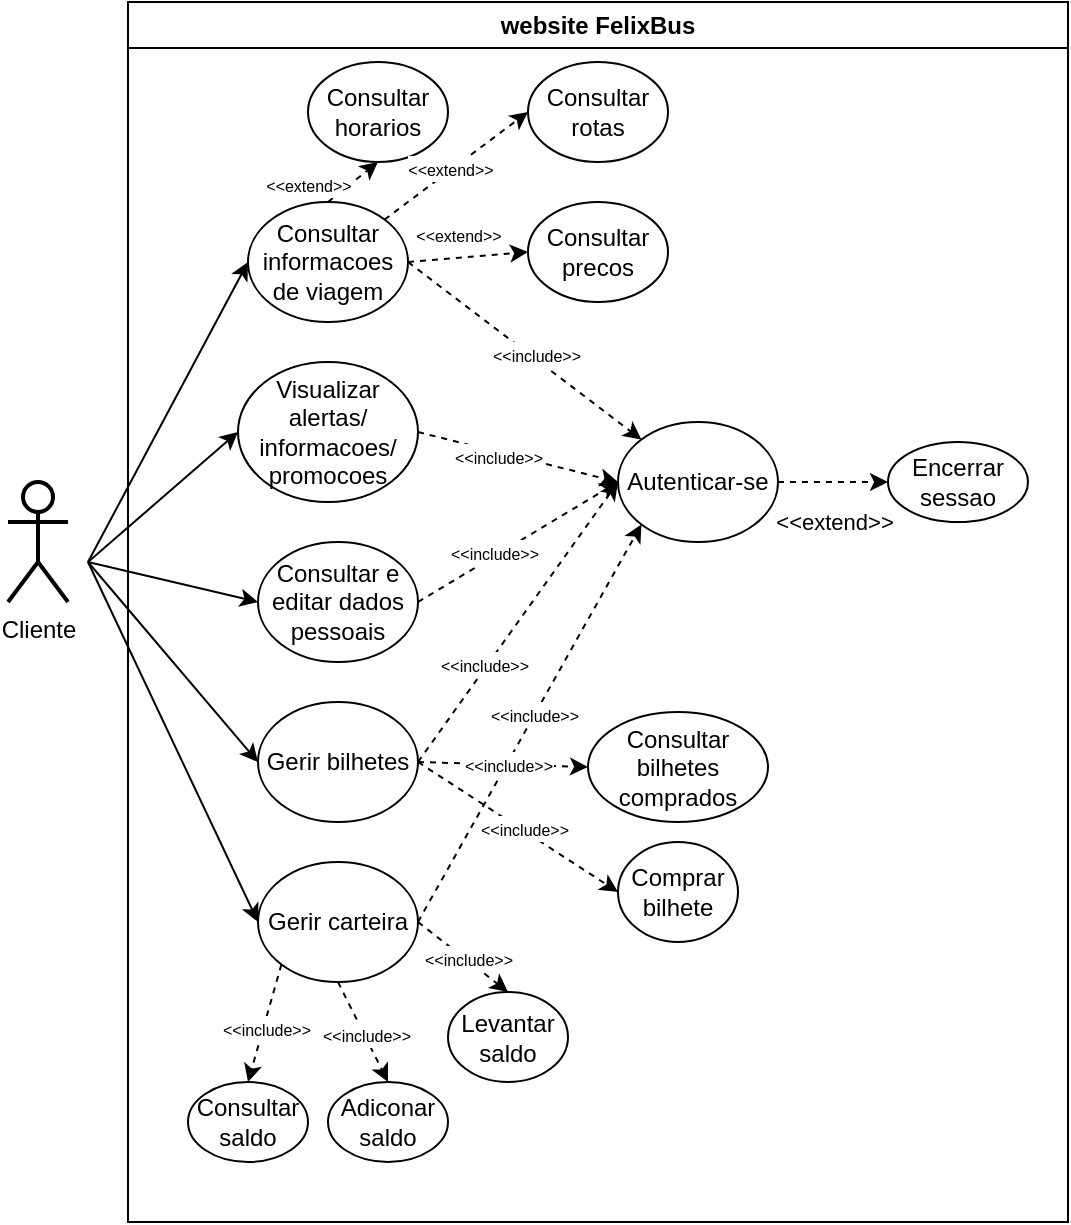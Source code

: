<mxfile version="26.2.13">
  <diagram name="Page-1" id="Ky_NxfQnBmBwwMIMv_-A">
    <mxGraphModel dx="234" dy="315" grid="1" gridSize="10" guides="1" tooltips="1" connect="1" arrows="1" fold="1" page="1" pageScale="1" pageWidth="850" pageHeight="1100" math="0" shadow="0">
      <root>
        <mxCell id="0" />
        <mxCell id="1" parent="0" />
        <mxCell id="JPdLuo9PhUIrSg_-qimx-1" value="Cliente" style="shape=umlActor;verticalLabelPosition=bottom;verticalAlign=top;html=1;outlineConnect=0;strokeWidth=2;" parent="1" vertex="1">
          <mxGeometry x="40" y="280" width="30" height="60" as="geometry" />
        </mxCell>
        <mxCell id="JPdLuo9PhUIrSg_-qimx-3" value="website FelixBus" style="swimlane;whiteSpace=wrap;html=1;" parent="1" vertex="1">
          <mxGeometry x="100" y="40" width="470" height="610" as="geometry" />
        </mxCell>
        <mxCell id="JPdLuo9PhUIrSg_-qimx-4" value="Consultar informacoes de viagem" style="ellipse;whiteSpace=wrap;html=1;" parent="JPdLuo9PhUIrSg_-qimx-3" vertex="1">
          <mxGeometry x="60" y="100" width="80" height="60" as="geometry" />
        </mxCell>
        <mxCell id="JPdLuo9PhUIrSg_-qimx-5" value="Visualizar alertas/ informacoes/ promocoes" style="ellipse;whiteSpace=wrap;html=1;" parent="JPdLuo9PhUIrSg_-qimx-3" vertex="1">
          <mxGeometry x="55" y="180" width="90" height="70" as="geometry" />
        </mxCell>
        <mxCell id="JPdLuo9PhUIrSg_-qimx-6" value="Consultar e editar dados pessoais" style="ellipse;whiteSpace=wrap;html=1;" parent="JPdLuo9PhUIrSg_-qimx-3" vertex="1">
          <mxGeometry x="65" y="270" width="80" height="60" as="geometry" />
        </mxCell>
        <mxCell id="JPdLuo9PhUIrSg_-qimx-7" value="Gerir bilhetes" style="ellipse;whiteSpace=wrap;html=1;" parent="JPdLuo9PhUIrSg_-qimx-3" vertex="1">
          <mxGeometry x="65" y="350" width="80" height="60" as="geometry" />
        </mxCell>
        <mxCell id="JPdLuo9PhUIrSg_-qimx-8" value="Gerir carteira" style="ellipse;whiteSpace=wrap;html=1;" parent="JPdLuo9PhUIrSg_-qimx-3" vertex="1">
          <mxGeometry x="65" y="430" width="80" height="60" as="geometry" />
        </mxCell>
        <mxCell id="JPdLuo9PhUIrSg_-qimx-9" value="Autenticar-se" style="ellipse;whiteSpace=wrap;html=1;" parent="JPdLuo9PhUIrSg_-qimx-3" vertex="1">
          <mxGeometry x="245" y="210" width="80" height="60" as="geometry" />
        </mxCell>
        <mxCell id="JPdLuo9PhUIrSg_-qimx-17" value="Encerrar sessao" style="ellipse;whiteSpace=wrap;html=1;" parent="JPdLuo9PhUIrSg_-qimx-3" vertex="1">
          <mxGeometry x="380" y="220" width="70" height="40" as="geometry" />
        </mxCell>
        <mxCell id="JPdLuo9PhUIrSg_-qimx-23" value="" style="endArrow=classic;html=1;rounded=0;dashed=1;exitX=1;exitY=0.5;exitDx=0;exitDy=0;entryX=0;entryY=0;entryDx=0;entryDy=0;" parent="JPdLuo9PhUIrSg_-qimx-3" source="JPdLuo9PhUIrSg_-qimx-4" target="JPdLuo9PhUIrSg_-qimx-9" edge="1">
          <mxGeometry width="50" height="50" relative="1" as="geometry">
            <mxPoint x="200" y="300" as="sourcePoint" />
            <mxPoint x="250" y="250" as="targetPoint" />
          </mxGeometry>
        </mxCell>
        <mxCell id="JPdLuo9PhUIrSg_-qimx-28" value="&lt;font style=&quot;font-size: 8px;&quot;&gt;&amp;lt;&amp;lt;include&amp;gt;&amp;gt;&lt;/font&gt;" style="edgeLabel;html=1;align=center;verticalAlign=middle;resizable=0;points=[];" parent="JPdLuo9PhUIrSg_-qimx-23" vertex="1" connectable="0">
          <mxGeometry x="0.065" y="2" relative="1" as="geometry">
            <mxPoint as="offset" />
          </mxGeometry>
        </mxCell>
        <mxCell id="JPdLuo9PhUIrSg_-qimx-24" value="" style="endArrow=classic;html=1;rounded=0;dashed=1;exitX=1;exitY=0.5;exitDx=0;exitDy=0;entryX=0;entryY=0.5;entryDx=0;entryDy=0;" parent="JPdLuo9PhUIrSg_-qimx-3" source="JPdLuo9PhUIrSg_-qimx-5" target="JPdLuo9PhUIrSg_-qimx-9" edge="1">
          <mxGeometry width="50" height="50" relative="1" as="geometry">
            <mxPoint x="150" y="96" as="sourcePoint" />
            <mxPoint x="266" y="255" as="targetPoint" />
          </mxGeometry>
        </mxCell>
        <mxCell id="JPdLuo9PhUIrSg_-qimx-29" value="&lt;font style=&quot;font-size: 8px;&quot;&gt;&amp;lt;&amp;lt;include&amp;gt;&amp;gt;&lt;/font&gt;" style="edgeLabel;html=1;align=center;verticalAlign=middle;resizable=0;points=[];" parent="JPdLuo9PhUIrSg_-qimx-24" vertex="1" connectable="0">
          <mxGeometry x="-0.207" y="-2" relative="1" as="geometry">
            <mxPoint as="offset" />
          </mxGeometry>
        </mxCell>
        <mxCell id="JPdLuo9PhUIrSg_-qimx-25" value="" style="endArrow=classic;html=1;rounded=0;dashed=1;exitX=1;exitY=0.5;exitDx=0;exitDy=0;entryX=0;entryY=0.5;entryDx=0;entryDy=0;" parent="JPdLuo9PhUIrSg_-qimx-3" source="JPdLuo9PhUIrSg_-qimx-6" target="JPdLuo9PhUIrSg_-qimx-9" edge="1">
          <mxGeometry width="50" height="50" relative="1" as="geometry">
            <mxPoint x="155" y="155" as="sourcePoint" />
            <mxPoint x="255" y="260" as="targetPoint" />
          </mxGeometry>
        </mxCell>
        <mxCell id="JPdLuo9PhUIrSg_-qimx-30" value="&lt;font style=&quot;font-size: 8px;&quot;&gt;&amp;lt;&amp;lt;include&amp;gt;&amp;gt;&lt;/font&gt;" style="edgeLabel;html=1;align=center;verticalAlign=middle;resizable=0;points=[];" parent="JPdLuo9PhUIrSg_-qimx-25" vertex="1" connectable="0">
          <mxGeometry x="-0.225" y="2" relative="1" as="geometry">
            <mxPoint as="offset" />
          </mxGeometry>
        </mxCell>
        <mxCell id="JPdLuo9PhUIrSg_-qimx-26" value="" style="endArrow=classic;html=1;rounded=0;dashed=1;exitX=1;exitY=0.5;exitDx=0;exitDy=0;entryX=0;entryY=0.5;entryDx=0;entryDy=0;fontStyle=1" parent="JPdLuo9PhUIrSg_-qimx-3" source="JPdLuo9PhUIrSg_-qimx-7" target="JPdLuo9PhUIrSg_-qimx-9" edge="1">
          <mxGeometry width="50" height="50" relative="1" as="geometry">
            <mxPoint x="145" y="265" as="sourcePoint" />
            <mxPoint x="250" y="295" as="targetPoint" />
          </mxGeometry>
        </mxCell>
        <mxCell id="JPdLuo9PhUIrSg_-qimx-31" value="&lt;font style=&quot;font-size: 8px;&quot;&gt;&amp;lt;&amp;lt;include&amp;gt;&amp;gt;&lt;/font&gt;" style="edgeLabel;html=1;align=center;verticalAlign=middle;resizable=0;points=[];" parent="JPdLuo9PhUIrSg_-qimx-26" vertex="1" connectable="0">
          <mxGeometry x="-0.318" y="2" relative="1" as="geometry">
            <mxPoint as="offset" />
          </mxGeometry>
        </mxCell>
        <mxCell id="JPdLuo9PhUIrSg_-qimx-27" value="" style="endArrow=classic;html=1;rounded=0;dashed=1;exitX=1;exitY=0.5;exitDx=0;exitDy=0;entryX=0;entryY=1;entryDx=0;entryDy=0;fontStyle=1" parent="JPdLuo9PhUIrSg_-qimx-3" source="JPdLuo9PhUIrSg_-qimx-8" target="JPdLuo9PhUIrSg_-qimx-9" edge="1">
          <mxGeometry width="50" height="50" relative="1" as="geometry">
            <mxPoint x="150" y="290" as="sourcePoint" />
            <mxPoint x="266" y="271" as="targetPoint" />
          </mxGeometry>
        </mxCell>
        <mxCell id="JPdLuo9PhUIrSg_-qimx-32" value="&lt;font style=&quot;font-size: 8px;&quot;&gt;&amp;lt;&amp;lt;include&amp;gt;&amp;gt;&lt;/font&gt;" style="edgeLabel;html=1;align=center;verticalAlign=middle;resizable=0;points=[];" parent="JPdLuo9PhUIrSg_-qimx-27" vertex="1" connectable="0">
          <mxGeometry x="0.044" y="1" relative="1" as="geometry">
            <mxPoint as="offset" />
          </mxGeometry>
        </mxCell>
        <mxCell id="JPdLuo9PhUIrSg_-qimx-33" value="" style="endArrow=classic;html=1;rounded=0;exitX=1;exitY=0.5;exitDx=0;exitDy=0;entryX=0;entryY=0.5;entryDx=0;entryDy=0;dashed=1;" parent="JPdLuo9PhUIrSg_-qimx-3" source="JPdLuo9PhUIrSg_-qimx-9" target="JPdLuo9PhUIrSg_-qimx-17" edge="1">
          <mxGeometry width="50" height="50" relative="1" as="geometry">
            <mxPoint x="320" y="350" as="sourcePoint" />
            <mxPoint x="370" y="300" as="targetPoint" />
          </mxGeometry>
        </mxCell>
        <mxCell id="JPdLuo9PhUIrSg_-qimx-34" value="&amp;lt;&amp;lt;extend&amp;gt;&amp;gt;" style="edgeLabel;html=1;align=center;verticalAlign=middle;resizable=0;points=[];" parent="JPdLuo9PhUIrSg_-qimx-33" vertex="1" connectable="0">
          <mxGeometry x="0.026" y="2" relative="1" as="geometry">
            <mxPoint y="22" as="offset" />
          </mxGeometry>
        </mxCell>
        <mxCell id="z9cZxc0zxAFtwvczOgAe-1" value="Consultar rotas" style="ellipse;whiteSpace=wrap;html=1;" parent="JPdLuo9PhUIrSg_-qimx-3" vertex="1">
          <mxGeometry x="200" y="30" width="70" height="50" as="geometry" />
        </mxCell>
        <mxCell id="z9cZxc0zxAFtwvczOgAe-2" value="Consultar horarios" style="ellipse;whiteSpace=wrap;html=1;" parent="JPdLuo9PhUIrSg_-qimx-3" vertex="1">
          <mxGeometry x="90" y="30" width="70" height="50" as="geometry" />
        </mxCell>
        <mxCell id="z9cZxc0zxAFtwvczOgAe-3" value="Consultar precos" style="ellipse;whiteSpace=wrap;html=1;" parent="JPdLuo9PhUIrSg_-qimx-3" vertex="1">
          <mxGeometry x="200" y="100" width="70" height="50" as="geometry" />
        </mxCell>
        <mxCell id="z9cZxc0zxAFtwvczOgAe-5" value="" style="endArrow=classic;html=1;rounded=0;entryX=0.5;entryY=1;entryDx=0;entryDy=0;exitX=0.5;exitY=0;exitDx=0;exitDy=0;dashed=1;" parent="JPdLuo9PhUIrSg_-qimx-3" source="JPdLuo9PhUIrSg_-qimx-4" target="z9cZxc0zxAFtwvczOgAe-2" edge="1">
          <mxGeometry width="50" height="50" relative="1" as="geometry">
            <mxPoint x="40" y="110" as="sourcePoint" />
            <mxPoint x="90" y="60" as="targetPoint" />
          </mxGeometry>
        </mxCell>
        <mxCell id="z9cZxc0zxAFtwvczOgAe-6" value="&lt;font style=&quot;font-size: 8px;&quot;&gt;&amp;lt;&amp;lt;extend&amp;gt;&amp;gt;&lt;/font&gt;" style="edgeLabel;html=1;align=center;verticalAlign=middle;resizable=0;points=[];" parent="z9cZxc0zxAFtwvczOgAe-5" vertex="1" connectable="0">
          <mxGeometry x="-0.198" y="2" relative="1" as="geometry">
            <mxPoint x="-19" as="offset" />
          </mxGeometry>
        </mxCell>
        <mxCell id="z9cZxc0zxAFtwvczOgAe-7" value="" style="endArrow=classic;html=1;rounded=0;entryX=0;entryY=0.5;entryDx=0;entryDy=0;exitX=1;exitY=0;exitDx=0;exitDy=0;dashed=1;" parent="JPdLuo9PhUIrSg_-qimx-3" source="JPdLuo9PhUIrSg_-qimx-4" target="z9cZxc0zxAFtwvczOgAe-1" edge="1">
          <mxGeometry width="50" height="50" relative="1" as="geometry">
            <mxPoint x="110" y="210" as="sourcePoint" />
            <mxPoint x="160" y="160" as="targetPoint" />
          </mxGeometry>
        </mxCell>
        <mxCell id="z9cZxc0zxAFtwvczOgAe-8" value="&lt;font style=&quot;font-size: 8px;&quot;&gt;&amp;lt;&amp;lt;extend&amp;gt;&amp;gt;&lt;/font&gt;" style="edgeLabel;html=1;align=center;verticalAlign=middle;resizable=0;points=[];" parent="z9cZxc0zxAFtwvczOgAe-7" vertex="1" connectable="0">
          <mxGeometry x="-0.07" y="1" relative="1" as="geometry">
            <mxPoint as="offset" />
          </mxGeometry>
        </mxCell>
        <mxCell id="z9cZxc0zxAFtwvczOgAe-9" value="" style="endArrow=classic;html=1;rounded=0;entryX=0;entryY=0.5;entryDx=0;entryDy=0;exitX=1;exitY=0.5;exitDx=0;exitDy=0;dashed=1;" parent="JPdLuo9PhUIrSg_-qimx-3" source="JPdLuo9PhUIrSg_-qimx-4" target="z9cZxc0zxAFtwvczOgAe-3" edge="1">
          <mxGeometry width="50" height="50" relative="1" as="geometry">
            <mxPoint x="100" y="210" as="sourcePoint" />
            <mxPoint x="150" y="160" as="targetPoint" />
          </mxGeometry>
        </mxCell>
        <mxCell id="z9cZxc0zxAFtwvczOgAe-10" value="&lt;font style=&quot;font-size: 8px;&quot;&gt;&amp;lt;&amp;lt;extend&amp;gt;&amp;gt;&lt;/font&gt;" style="edgeLabel;html=1;align=center;verticalAlign=middle;resizable=0;points=[];" parent="z9cZxc0zxAFtwvczOgAe-9" vertex="1" connectable="0">
          <mxGeometry x="-0.173" y="2" relative="1" as="geometry">
            <mxPoint y="-10" as="offset" />
          </mxGeometry>
        </mxCell>
        <mxCell id="azEhdMdE8wlUdrdvgimi-1" value="Levantar saldo" style="ellipse;whiteSpace=wrap;html=1;" parent="JPdLuo9PhUIrSg_-qimx-3" vertex="1">
          <mxGeometry x="160" y="495" width="60" height="45" as="geometry" />
        </mxCell>
        <mxCell id="azEhdMdE8wlUdrdvgimi-32" value="Adiconar saldo" style="ellipse;whiteSpace=wrap;html=1;" parent="JPdLuo9PhUIrSg_-qimx-3" vertex="1">
          <mxGeometry x="100" y="540" width="60" height="40" as="geometry" />
        </mxCell>
        <mxCell id="azEhdMdE8wlUdrdvgimi-33" value="Comprar bilhete" style="ellipse;whiteSpace=wrap;html=1;" parent="JPdLuo9PhUIrSg_-qimx-3" vertex="1">
          <mxGeometry x="245" y="420" width="60" height="50" as="geometry" />
        </mxCell>
        <mxCell id="azEhdMdE8wlUdrdvgimi-35" value="" style="endArrow=classic;html=1;rounded=0;dashed=1;exitX=1;exitY=0.5;exitDx=0;exitDy=0;entryX=0.5;entryY=0;entryDx=0;entryDy=0;fontStyle=1" parent="JPdLuo9PhUIrSg_-qimx-3" source="JPdLuo9PhUIrSg_-qimx-8" target="azEhdMdE8wlUdrdvgimi-1" edge="1">
          <mxGeometry width="50" height="50" relative="1" as="geometry">
            <mxPoint x="155" y="470" as="sourcePoint" />
            <mxPoint x="267" y="271" as="targetPoint" />
          </mxGeometry>
        </mxCell>
        <mxCell id="azEhdMdE8wlUdrdvgimi-36" value="&lt;font style=&quot;font-size: 8px;&quot;&gt;&amp;lt;&amp;lt;include&amp;gt;&amp;gt;&lt;/font&gt;" style="edgeLabel;html=1;align=center;verticalAlign=middle;resizable=0;points=[];" parent="azEhdMdE8wlUdrdvgimi-35" vertex="1" connectable="0">
          <mxGeometry x="0.044" y="1" relative="1" as="geometry">
            <mxPoint as="offset" />
          </mxGeometry>
        </mxCell>
        <mxCell id="azEhdMdE8wlUdrdvgimi-37" value="" style="endArrow=classic;html=1;rounded=0;dashed=1;exitX=0.5;exitY=1;exitDx=0;exitDy=0;entryX=0.5;entryY=0;entryDx=0;entryDy=0;fontStyle=1" parent="JPdLuo9PhUIrSg_-qimx-3" source="JPdLuo9PhUIrSg_-qimx-8" target="azEhdMdE8wlUdrdvgimi-32" edge="1">
          <mxGeometry width="50" height="50" relative="1" as="geometry">
            <mxPoint x="111" y="499" as="sourcePoint" />
            <mxPoint x="156" y="527" as="targetPoint" />
          </mxGeometry>
        </mxCell>
        <mxCell id="azEhdMdE8wlUdrdvgimi-38" value="&lt;font style=&quot;font-size: 8px;&quot;&gt;&amp;lt;&amp;lt;include&amp;gt;&amp;gt;&lt;/font&gt;" style="edgeLabel;html=1;align=center;verticalAlign=middle;resizable=0;points=[];" parent="azEhdMdE8wlUdrdvgimi-37" vertex="1" connectable="0">
          <mxGeometry x="0.044" y="1" relative="1" as="geometry">
            <mxPoint as="offset" />
          </mxGeometry>
        </mxCell>
        <mxCell id="azEhdMdE8wlUdrdvgimi-40" value="" style="endArrow=classic;html=1;rounded=0;dashed=1;exitX=1;exitY=0.5;exitDx=0;exitDy=0;entryX=0;entryY=0.5;entryDx=0;entryDy=0;fontStyle=1" parent="JPdLuo9PhUIrSg_-qimx-3" source="JPdLuo9PhUIrSg_-qimx-7" target="azEhdMdE8wlUdrdvgimi-33" edge="1">
          <mxGeometry width="50" height="50" relative="1" as="geometry">
            <mxPoint x="155" y="470" as="sourcePoint" />
            <mxPoint x="267" y="271" as="targetPoint" />
          </mxGeometry>
        </mxCell>
        <mxCell id="azEhdMdE8wlUdrdvgimi-41" value="&lt;font style=&quot;font-size: 8px;&quot;&gt;&amp;lt;&amp;lt;include&amp;gt;&amp;gt;&lt;/font&gt;" style="edgeLabel;html=1;align=center;verticalAlign=middle;resizable=0;points=[];" parent="azEhdMdE8wlUdrdvgimi-40" vertex="1" connectable="0">
          <mxGeometry x="0.044" y="1" relative="1" as="geometry">
            <mxPoint as="offset" />
          </mxGeometry>
        </mxCell>
        <mxCell id="azEhdMdE8wlUdrdvgimi-42" value="Consultar bilhetes comprados" style="ellipse;whiteSpace=wrap;html=1;" parent="JPdLuo9PhUIrSg_-qimx-3" vertex="1">
          <mxGeometry x="230" y="355" width="90" height="55" as="geometry" />
        </mxCell>
        <mxCell id="azEhdMdE8wlUdrdvgimi-43" value="" style="endArrow=classic;html=1;rounded=0;dashed=1;exitX=1;exitY=0.5;exitDx=0;exitDy=0;entryX=0;entryY=0.5;entryDx=0;entryDy=0;fontStyle=1" parent="JPdLuo9PhUIrSg_-qimx-3" source="JPdLuo9PhUIrSg_-qimx-7" target="azEhdMdE8wlUdrdvgimi-42" edge="1">
          <mxGeometry width="50" height="50" relative="1" as="geometry">
            <mxPoint x="155" y="351" as="sourcePoint" />
            <mxPoint x="240" y="436" as="targetPoint" />
          </mxGeometry>
        </mxCell>
        <mxCell id="azEhdMdE8wlUdrdvgimi-44" value="&lt;font style=&quot;font-size: 8px;&quot;&gt;&amp;lt;&amp;lt;include&amp;gt;&amp;gt;&lt;/font&gt;" style="edgeLabel;html=1;align=center;verticalAlign=middle;resizable=0;points=[];" parent="azEhdMdE8wlUdrdvgimi-43" vertex="1" connectable="0">
          <mxGeometry x="0.044" y="1" relative="1" as="geometry">
            <mxPoint as="offset" />
          </mxGeometry>
        </mxCell>
        <mxCell id="azEhdMdE8wlUdrdvgimi-45" value="Consultar saldo" style="ellipse;whiteSpace=wrap;html=1;" parent="JPdLuo9PhUIrSg_-qimx-3" vertex="1">
          <mxGeometry x="30" y="540" width="60" height="40" as="geometry" />
        </mxCell>
        <mxCell id="azEhdMdE8wlUdrdvgimi-46" value="" style="endArrow=classic;html=1;rounded=0;dashed=1;exitX=0;exitY=1;exitDx=0;exitDy=0;entryX=0.5;entryY=0;entryDx=0;entryDy=0;fontStyle=1" parent="JPdLuo9PhUIrSg_-qimx-3" source="JPdLuo9PhUIrSg_-qimx-8" target="azEhdMdE8wlUdrdvgimi-45" edge="1">
          <mxGeometry width="50" height="50" relative="1" as="geometry">
            <mxPoint x="79" y="500" as="sourcePoint" />
            <mxPoint x="104" y="550" as="targetPoint" />
          </mxGeometry>
        </mxCell>
        <mxCell id="azEhdMdE8wlUdrdvgimi-47" value="&lt;font style=&quot;font-size: 8px;&quot;&gt;&amp;lt;&amp;lt;include&amp;gt;&amp;gt;&lt;/font&gt;" style="edgeLabel;html=1;align=center;verticalAlign=middle;resizable=0;points=[];" parent="azEhdMdE8wlUdrdvgimi-46" vertex="1" connectable="0">
          <mxGeometry x="0.044" y="1" relative="1" as="geometry">
            <mxPoint as="offset" />
          </mxGeometry>
        </mxCell>
        <mxCell id="JPdLuo9PhUIrSg_-qimx-18" value="" style="endArrow=classic;html=1;rounded=0;entryX=0;entryY=0.5;entryDx=0;entryDy=0;" parent="1" target="JPdLuo9PhUIrSg_-qimx-4" edge="1">
          <mxGeometry width="50" height="50" relative="1" as="geometry">
            <mxPoint x="80" y="320" as="sourcePoint" />
            <mxPoint x="130" y="250" as="targetPoint" />
          </mxGeometry>
        </mxCell>
        <mxCell id="JPdLuo9PhUIrSg_-qimx-19" value="" style="endArrow=classic;html=1;rounded=0;entryX=0;entryY=0.5;entryDx=0;entryDy=0;" parent="1" target="JPdLuo9PhUIrSg_-qimx-5" edge="1">
          <mxGeometry width="50" height="50" relative="1" as="geometry">
            <mxPoint x="80" y="320" as="sourcePoint" />
            <mxPoint x="170" y="160" as="targetPoint" />
          </mxGeometry>
        </mxCell>
        <mxCell id="JPdLuo9PhUIrSg_-qimx-20" value="" style="endArrow=classic;html=1;rounded=0;entryX=0;entryY=0.5;entryDx=0;entryDy=0;" parent="1" target="JPdLuo9PhUIrSg_-qimx-6" edge="1">
          <mxGeometry width="50" height="50" relative="1" as="geometry">
            <mxPoint x="80" y="320" as="sourcePoint" />
            <mxPoint x="165" y="235" as="targetPoint" />
          </mxGeometry>
        </mxCell>
        <mxCell id="JPdLuo9PhUIrSg_-qimx-21" value="" style="endArrow=classic;html=1;rounded=0;entryX=0;entryY=0.5;entryDx=0;entryDy=0;" parent="1" target="JPdLuo9PhUIrSg_-qimx-7" edge="1">
          <mxGeometry width="50" height="50" relative="1" as="geometry">
            <mxPoint x="80" y="320" as="sourcePoint" />
            <mxPoint x="170" y="310" as="targetPoint" />
          </mxGeometry>
        </mxCell>
        <mxCell id="JPdLuo9PhUIrSg_-qimx-22" value="" style="endArrow=classic;html=1;rounded=0;entryX=0;entryY=0.5;entryDx=0;entryDy=0;" parent="1" target="JPdLuo9PhUIrSg_-qimx-8" edge="1">
          <mxGeometry width="50" height="50" relative="1" as="geometry">
            <mxPoint x="80" y="320" as="sourcePoint" />
            <mxPoint x="170" y="380" as="targetPoint" />
          </mxGeometry>
        </mxCell>
      </root>
    </mxGraphModel>
  </diagram>
</mxfile>
